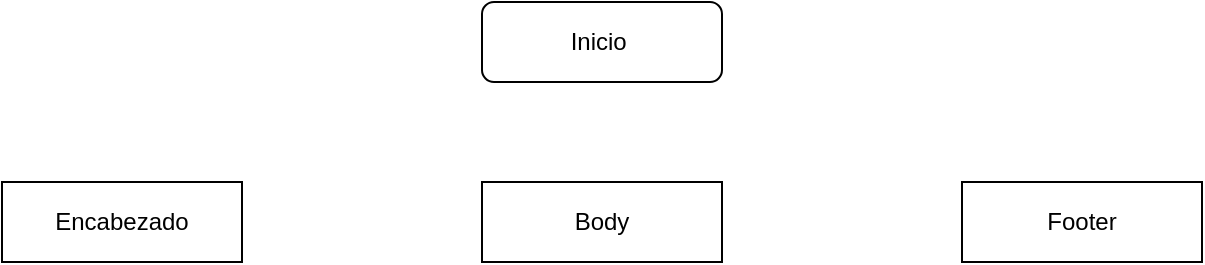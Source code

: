<mxfile>
    <diagram id="cv5FoXA2a4qS8OeoLavu" name="Page-1">
        <mxGraphModel dx="816" dy="489" grid="1" gridSize="10" guides="1" tooltips="1" connect="1" arrows="1" fold="1" page="1" pageScale="1" pageWidth="1169" pageHeight="827" math="0" shadow="0">
            <root>
                <mxCell id="0"/>
                <mxCell id="1" parent="0"/>
                <mxCell id="2" value="Inicio&amp;nbsp;" style="rounded=1;whiteSpace=wrap;html=1;" vertex="1" parent="1">
                    <mxGeometry x="280" y="30" width="120" height="40" as="geometry"/>
                </mxCell>
                <mxCell id="3" value="Encabezado" style="rounded=0;whiteSpace=wrap;html=1;" vertex="1" parent="1">
                    <mxGeometry x="40" y="120" width="120" height="40" as="geometry"/>
                </mxCell>
                <mxCell id="4" value="Body" style="rounded=0;whiteSpace=wrap;html=1;" vertex="1" parent="1">
                    <mxGeometry x="280" y="120" width="120" height="40" as="geometry"/>
                </mxCell>
                <mxCell id="5" value="Footer" style="rounded=0;whiteSpace=wrap;html=1;" vertex="1" parent="1">
                    <mxGeometry x="520" y="120" width="120" height="40" as="geometry"/>
                </mxCell>
            </root>
        </mxGraphModel>
    </diagram>
</mxfile>